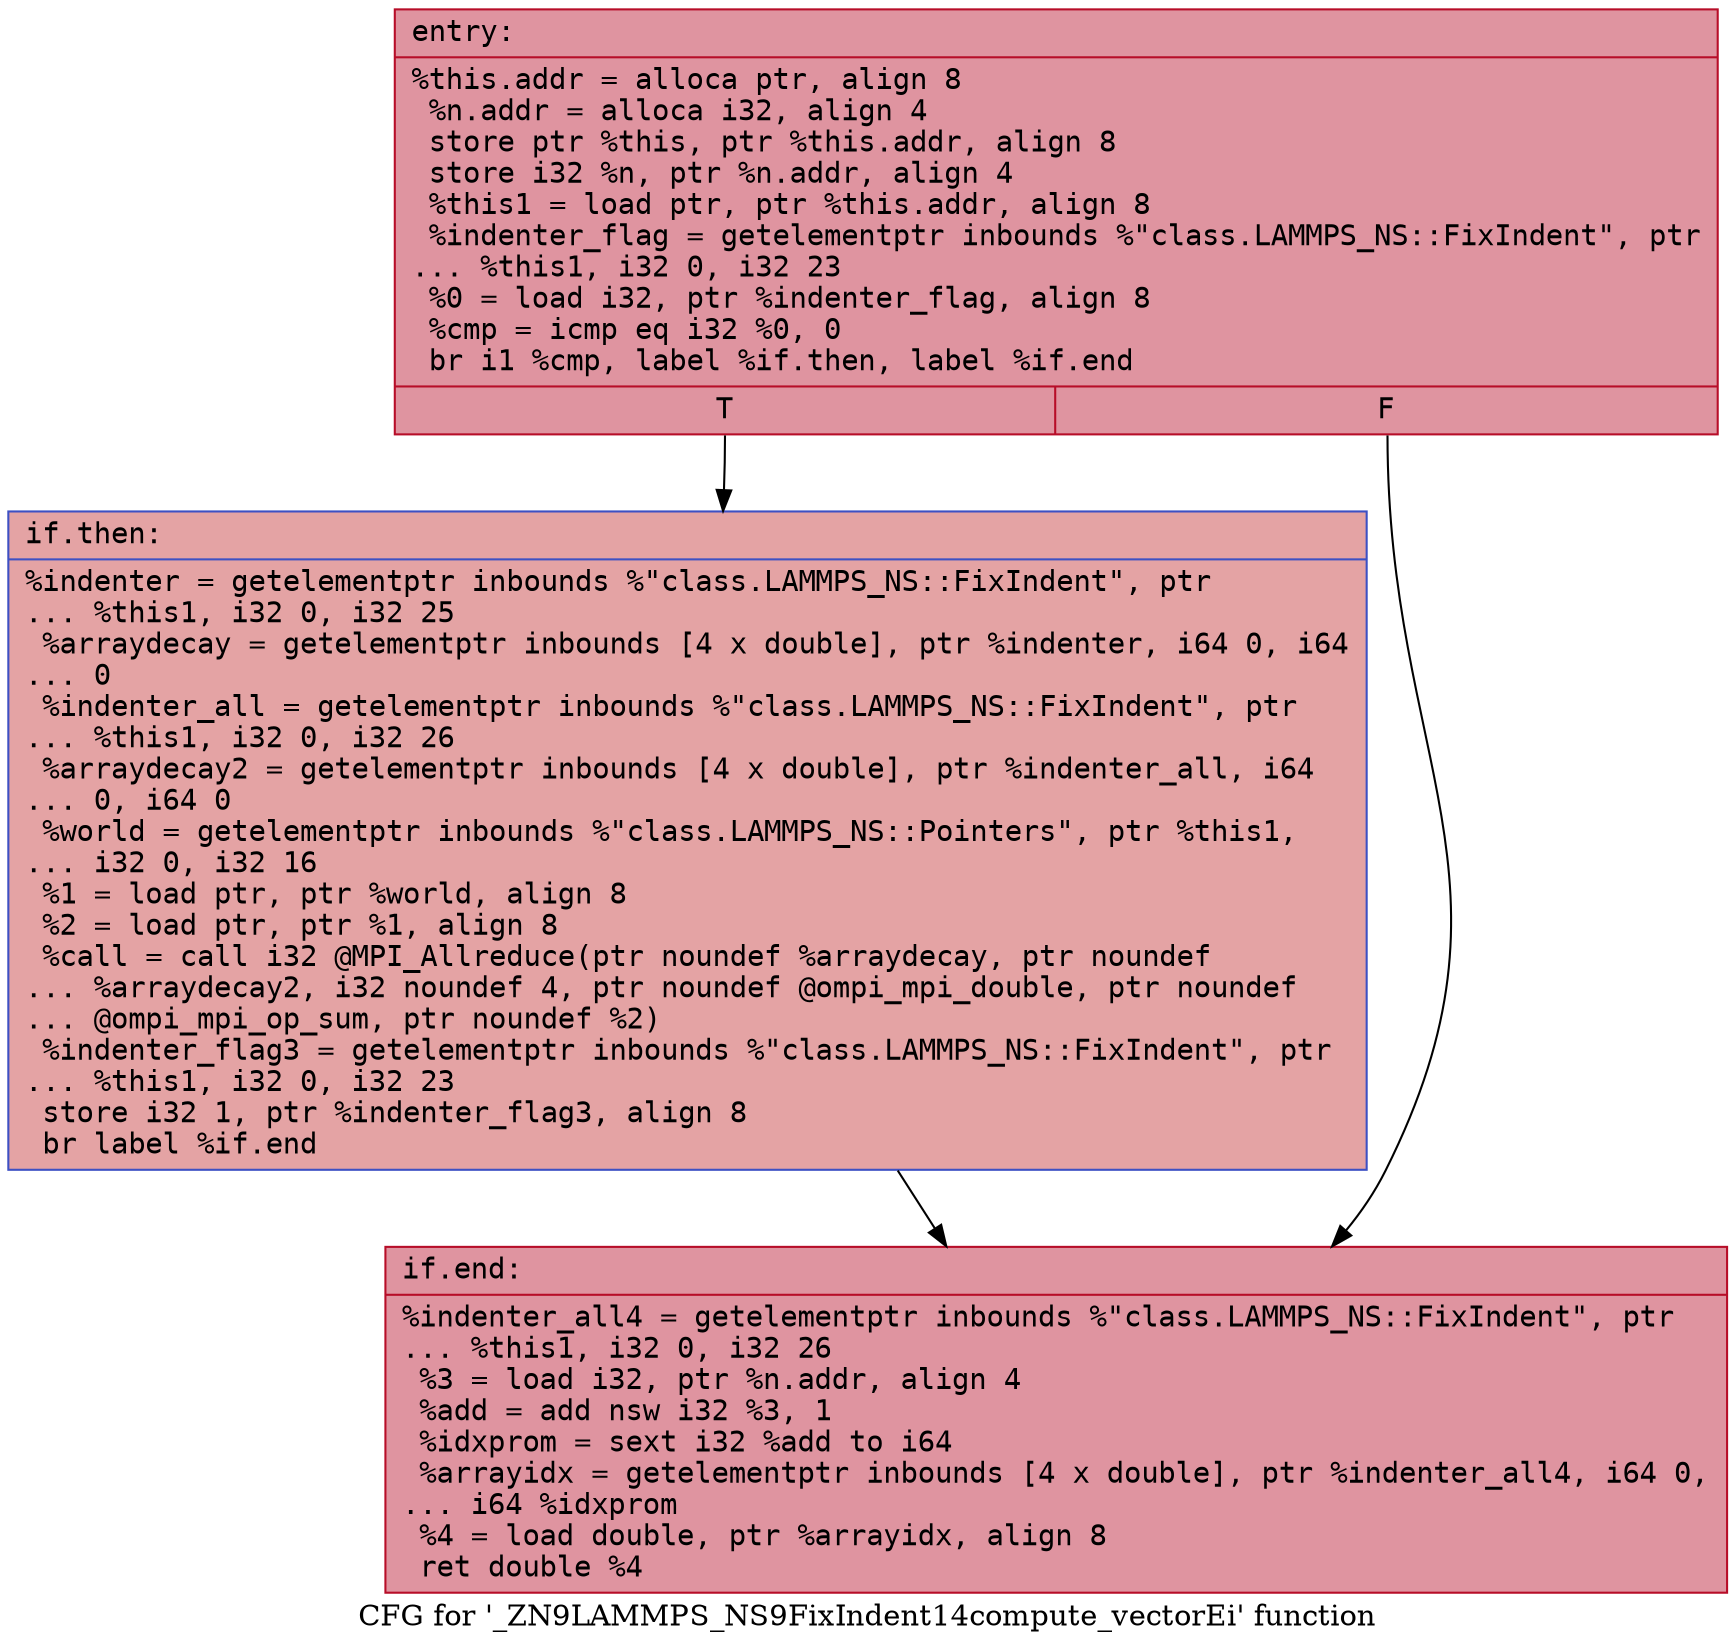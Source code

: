 digraph "CFG for '_ZN9LAMMPS_NS9FixIndent14compute_vectorEi' function" {
	label="CFG for '_ZN9LAMMPS_NS9FixIndent14compute_vectorEi' function";

	Node0x55830ee26b10 [shape=record,color="#b70d28ff", style=filled, fillcolor="#b70d2870" fontname="Courier",label="{entry:\l|  %this.addr = alloca ptr, align 8\l  %n.addr = alloca i32, align 4\l  store ptr %this, ptr %this.addr, align 8\l  store i32 %n, ptr %n.addr, align 4\l  %this1 = load ptr, ptr %this.addr, align 8\l  %indenter_flag = getelementptr inbounds %\"class.LAMMPS_NS::FixIndent\", ptr\l... %this1, i32 0, i32 23\l  %0 = load i32, ptr %indenter_flag, align 8\l  %cmp = icmp eq i32 %0, 0\l  br i1 %cmp, label %if.then, label %if.end\l|{<s0>T|<s1>F}}"];
	Node0x55830ee26b10:s0 -> Node0x55830ef24c20[tooltip="entry -> if.then\nProbability 37.50%" ];
	Node0x55830ee26b10:s1 -> Node0x55830ef24c90[tooltip="entry -> if.end\nProbability 62.50%" ];
	Node0x55830ef24c20 [shape=record,color="#3d50c3ff", style=filled, fillcolor="#c32e3170" fontname="Courier",label="{if.then:\l|  %indenter = getelementptr inbounds %\"class.LAMMPS_NS::FixIndent\", ptr\l... %this1, i32 0, i32 25\l  %arraydecay = getelementptr inbounds [4 x double], ptr %indenter, i64 0, i64\l... 0\l  %indenter_all = getelementptr inbounds %\"class.LAMMPS_NS::FixIndent\", ptr\l... %this1, i32 0, i32 26\l  %arraydecay2 = getelementptr inbounds [4 x double], ptr %indenter_all, i64\l... 0, i64 0\l  %world = getelementptr inbounds %\"class.LAMMPS_NS::Pointers\", ptr %this1,\l... i32 0, i32 16\l  %1 = load ptr, ptr %world, align 8\l  %2 = load ptr, ptr %1, align 8\l  %call = call i32 @MPI_Allreduce(ptr noundef %arraydecay, ptr noundef\l... %arraydecay2, i32 noundef 4, ptr noundef @ompi_mpi_double, ptr noundef\l... @ompi_mpi_op_sum, ptr noundef %2)\l  %indenter_flag3 = getelementptr inbounds %\"class.LAMMPS_NS::FixIndent\", ptr\l... %this1, i32 0, i32 23\l  store i32 1, ptr %indenter_flag3, align 8\l  br label %if.end\l}"];
	Node0x55830ef24c20 -> Node0x55830ef24c90[tooltip="if.then -> if.end\nProbability 100.00%" ];
	Node0x55830ef24c90 [shape=record,color="#b70d28ff", style=filled, fillcolor="#b70d2870" fontname="Courier",label="{if.end:\l|  %indenter_all4 = getelementptr inbounds %\"class.LAMMPS_NS::FixIndent\", ptr\l... %this1, i32 0, i32 26\l  %3 = load i32, ptr %n.addr, align 4\l  %add = add nsw i32 %3, 1\l  %idxprom = sext i32 %add to i64\l  %arrayidx = getelementptr inbounds [4 x double], ptr %indenter_all4, i64 0,\l... i64 %idxprom\l  %4 = load double, ptr %arrayidx, align 8\l  ret double %4\l}"];
}

